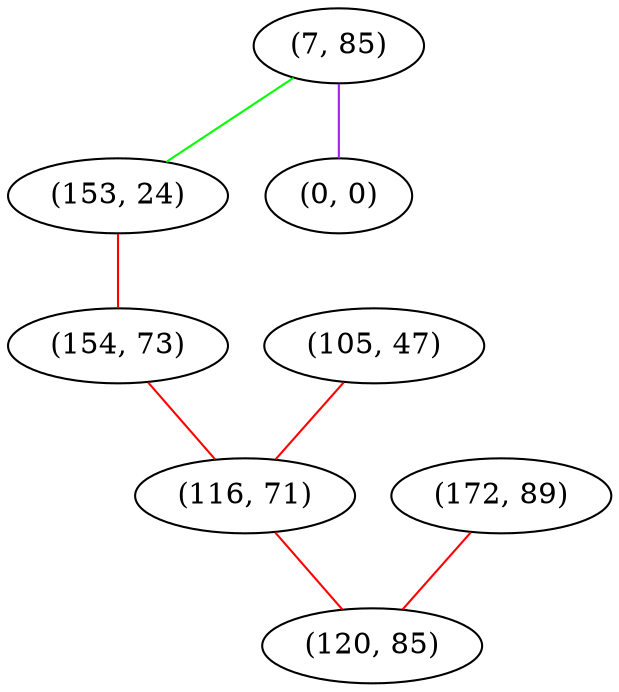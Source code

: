 graph "" {
"(7, 85)";
"(105, 47)";
"(153, 24)";
"(172, 89)";
"(154, 73)";
"(116, 71)";
"(0, 0)";
"(120, 85)";
"(7, 85)" -- "(153, 24)"  [color=green, key=0, weight=2];
"(7, 85)" -- "(0, 0)"  [color=purple, key=0, weight=4];
"(105, 47)" -- "(116, 71)"  [color=red, key=0, weight=1];
"(153, 24)" -- "(154, 73)"  [color=red, key=0, weight=1];
"(172, 89)" -- "(120, 85)"  [color=red, key=0, weight=1];
"(154, 73)" -- "(116, 71)"  [color=red, key=0, weight=1];
"(116, 71)" -- "(120, 85)"  [color=red, key=0, weight=1];
}
